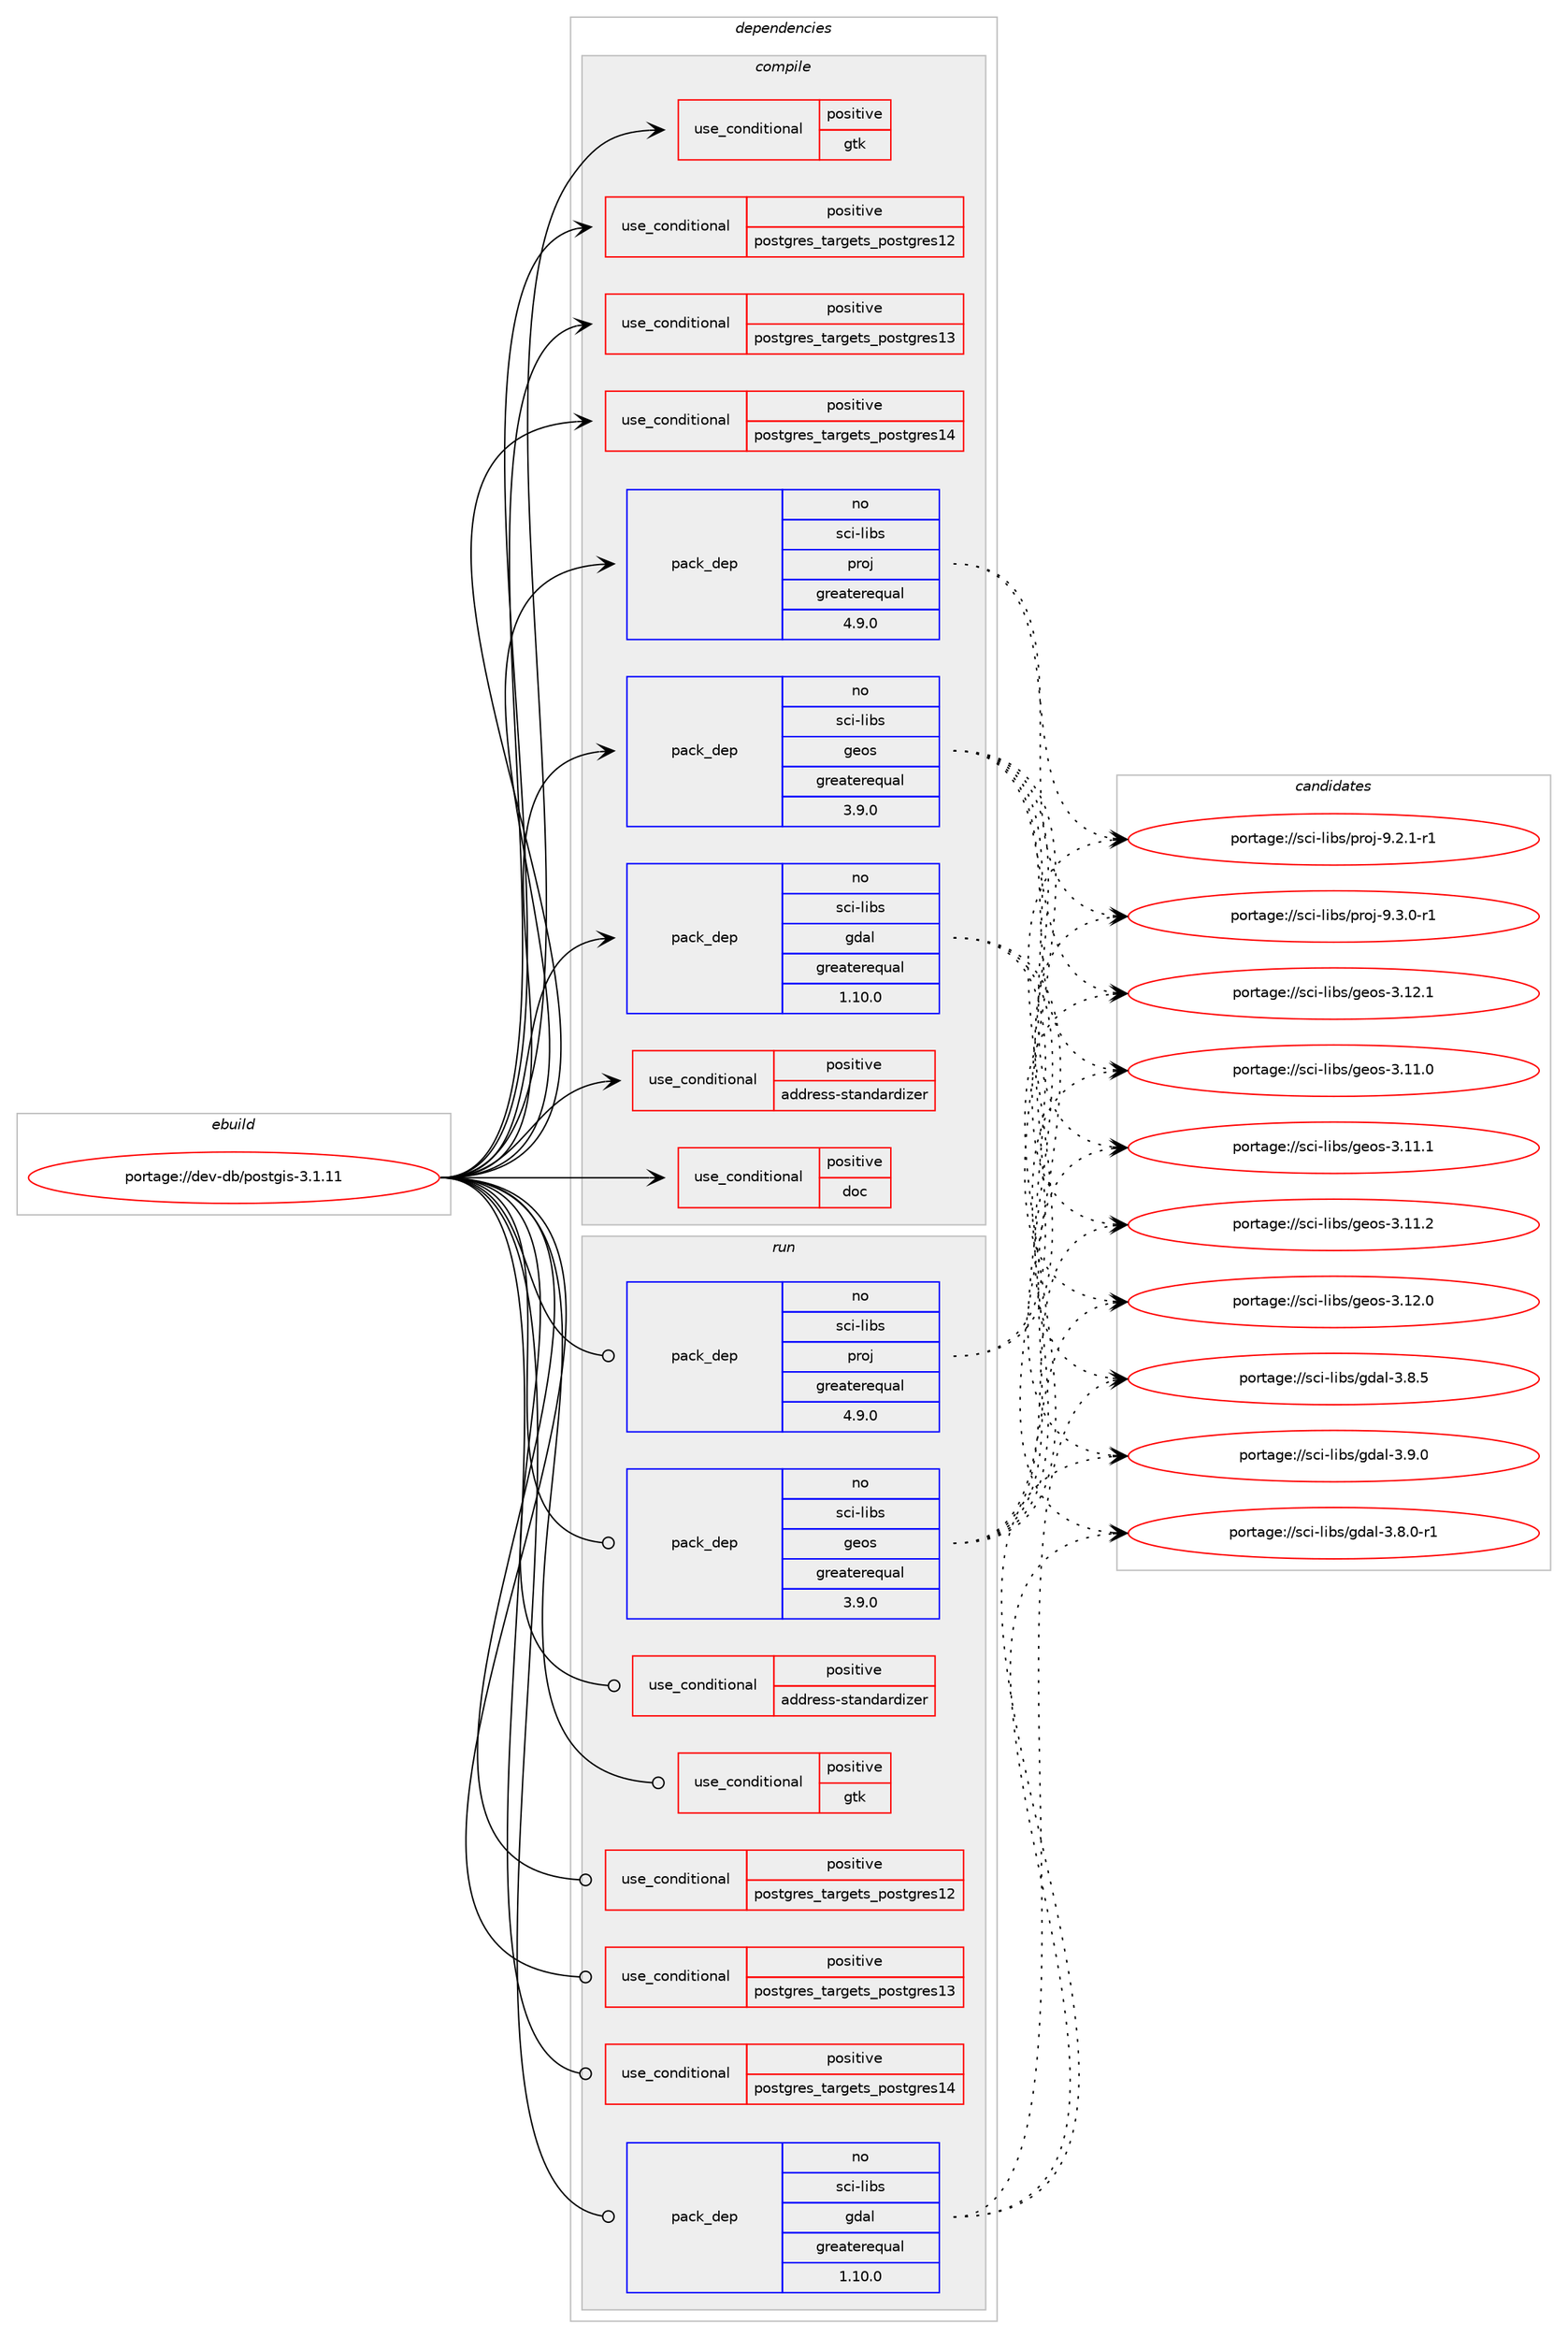 digraph prolog {

# *************
# Graph options
# *************

newrank=true;
concentrate=true;
compound=true;
graph [rankdir=LR,fontname=Helvetica,fontsize=10,ranksep=1.5];#, ranksep=2.5, nodesep=0.2];
edge  [arrowhead=vee];
node  [fontname=Helvetica,fontsize=10];

# **********
# The ebuild
# **********

subgraph cluster_leftcol {
color=gray;
rank=same;
label=<<i>ebuild</i>>;
id [label="portage://dev-db/postgis-3.1.11", color=red, width=4, href="../dev-db/postgis-3.1.11.svg"];
}

# ****************
# The dependencies
# ****************

subgraph cluster_midcol {
color=gray;
label=<<i>dependencies</i>>;
subgraph cluster_compile {
fillcolor="#eeeeee";
style=filled;
label=<<i>compile</i>>;
subgraph cond17643 {
dependency31424 [label=<<TABLE BORDER="0" CELLBORDER="1" CELLSPACING="0" CELLPADDING="4"><TR><TD ROWSPAN="3" CELLPADDING="10">use_conditional</TD></TR><TR><TD>positive</TD></TR><TR><TD>address-standardizer</TD></TR></TABLE>>, shape=none, color=red];
# *** BEGIN UNKNOWN DEPENDENCY TYPE (TODO) ***
# dependency31424 -> package_dependency(portage://dev-db/postgis-3.1.11,install,no,dev-libs,libpcre2,none,[,,],[],[])
# *** END UNKNOWN DEPENDENCY TYPE (TODO) ***

}
id:e -> dependency31424:w [weight=20,style="solid",arrowhead="vee"];
subgraph cond17644 {
dependency31425 [label=<<TABLE BORDER="0" CELLBORDER="1" CELLSPACING="0" CELLPADDING="4"><TR><TD ROWSPAN="3" CELLPADDING="10">use_conditional</TD></TR><TR><TD>positive</TD></TR><TR><TD>doc</TD></TR></TABLE>>, shape=none, color=red];
# *** BEGIN UNKNOWN DEPENDENCY TYPE (TODO) ***
# dependency31425 -> package_dependency(portage://dev-db/postgis-3.1.11,install,no,app-text,docbook-xsl-stylesheets,none,[,,],[],[])
# *** END UNKNOWN DEPENDENCY TYPE (TODO) ***

# *** BEGIN UNKNOWN DEPENDENCY TYPE (TODO) ***
# dependency31425 -> package_dependency(portage://dev-db/postgis-3.1.11,install,no,app-text,docbook-xml-dtd,none,[,,],[slot(4.5)],[])
# *** END UNKNOWN DEPENDENCY TYPE (TODO) ***

# *** BEGIN UNKNOWN DEPENDENCY TYPE (TODO) ***
# dependency31425 -> package_dependency(portage://dev-db/postgis-3.1.11,install,no,dev-libs,libxslt,none,[,,],[],[])
# *** END UNKNOWN DEPENDENCY TYPE (TODO) ***

# *** BEGIN UNKNOWN DEPENDENCY TYPE (TODO) ***
# dependency31425 -> package_dependency(portage://dev-db/postgis-3.1.11,install,no,virtual,imagemagick-tools,none,[,,],[],[use(enable(png),none)])
# *** END UNKNOWN DEPENDENCY TYPE (TODO) ***

}
id:e -> dependency31425:w [weight=20,style="solid",arrowhead="vee"];
subgraph cond17645 {
dependency31426 [label=<<TABLE BORDER="0" CELLBORDER="1" CELLSPACING="0" CELLPADDING="4"><TR><TD ROWSPAN="3" CELLPADDING="10">use_conditional</TD></TR><TR><TD>positive</TD></TR><TR><TD>gtk</TD></TR></TABLE>>, shape=none, color=red];
# *** BEGIN UNKNOWN DEPENDENCY TYPE (TODO) ***
# dependency31426 -> package_dependency(portage://dev-db/postgis-3.1.11,install,no,x11-libs,gtk+,none,[,,],[slot(2)],[])
# *** END UNKNOWN DEPENDENCY TYPE (TODO) ***

}
id:e -> dependency31426:w [weight=20,style="solid",arrowhead="vee"];
subgraph cond17646 {
dependency31427 [label=<<TABLE BORDER="0" CELLBORDER="1" CELLSPACING="0" CELLPADDING="4"><TR><TD ROWSPAN="3" CELLPADDING="10">use_conditional</TD></TR><TR><TD>positive</TD></TR><TR><TD>postgres_targets_postgres12</TD></TR></TABLE>>, shape=none, color=red];
# *** BEGIN UNKNOWN DEPENDENCY TYPE (TODO) ***
# dependency31427 -> package_dependency(portage://dev-db/postgis-3.1.11,install,no,dev-db,postgresql,none,[,,],[slot(12),equal],[use(enable(server),none)])
# *** END UNKNOWN DEPENDENCY TYPE (TODO) ***

}
id:e -> dependency31427:w [weight=20,style="solid",arrowhead="vee"];
subgraph cond17647 {
dependency31428 [label=<<TABLE BORDER="0" CELLBORDER="1" CELLSPACING="0" CELLPADDING="4"><TR><TD ROWSPAN="3" CELLPADDING="10">use_conditional</TD></TR><TR><TD>positive</TD></TR><TR><TD>postgres_targets_postgres13</TD></TR></TABLE>>, shape=none, color=red];
# *** BEGIN UNKNOWN DEPENDENCY TYPE (TODO) ***
# dependency31428 -> package_dependency(portage://dev-db/postgis-3.1.11,install,no,dev-db,postgresql,none,[,,],[slot(13),equal],[use(enable(server),none)])
# *** END UNKNOWN DEPENDENCY TYPE (TODO) ***

}
id:e -> dependency31428:w [weight=20,style="solid",arrowhead="vee"];
subgraph cond17648 {
dependency31429 [label=<<TABLE BORDER="0" CELLBORDER="1" CELLSPACING="0" CELLPADDING="4"><TR><TD ROWSPAN="3" CELLPADDING="10">use_conditional</TD></TR><TR><TD>positive</TD></TR><TR><TD>postgres_targets_postgres14</TD></TR></TABLE>>, shape=none, color=red];
# *** BEGIN UNKNOWN DEPENDENCY TYPE (TODO) ***
# dependency31429 -> package_dependency(portage://dev-db/postgis-3.1.11,install,no,dev-db,postgresql,none,[,,],[slot(14),equal],[use(enable(server),none)])
# *** END UNKNOWN DEPENDENCY TYPE (TODO) ***

}
id:e -> dependency31429:w [weight=20,style="solid",arrowhead="vee"];
# *** BEGIN UNKNOWN DEPENDENCY TYPE (TODO) ***
# id -> package_dependency(portage://dev-db/postgis-3.1.11,install,no,dev-libs,json-c,none,[,,],any_same_slot,[])
# *** END UNKNOWN DEPENDENCY TYPE (TODO) ***

# *** BEGIN UNKNOWN DEPENDENCY TYPE (TODO) ***
# id -> package_dependency(portage://dev-db/postgis-3.1.11,install,no,dev-libs,libxml2,none,[,,],[slot(2)],[])
# *** END UNKNOWN DEPENDENCY TYPE (TODO) ***

# *** BEGIN UNKNOWN DEPENDENCY TYPE (TODO) ***
# id -> package_dependency(portage://dev-db/postgis-3.1.11,install,no,dev-libs,protobuf-c,none,[,,],any_same_slot,[])
# *** END UNKNOWN DEPENDENCY TYPE (TODO) ***

subgraph pack12864 {
dependency31430 [label=<<TABLE BORDER="0" CELLBORDER="1" CELLSPACING="0" CELLPADDING="4" WIDTH="220"><TR><TD ROWSPAN="6" CELLPADDING="30">pack_dep</TD></TR><TR><TD WIDTH="110">no</TD></TR><TR><TD>sci-libs</TD></TR><TR><TD>gdal</TD></TR><TR><TD>greaterequal</TD></TR><TR><TD>1.10.0</TD></TR></TABLE>>, shape=none, color=blue];
}
id:e -> dependency31430:w [weight=20,style="solid",arrowhead="vee"];
subgraph pack12865 {
dependency31431 [label=<<TABLE BORDER="0" CELLBORDER="1" CELLSPACING="0" CELLPADDING="4" WIDTH="220"><TR><TD ROWSPAN="6" CELLPADDING="30">pack_dep</TD></TR><TR><TD WIDTH="110">no</TD></TR><TR><TD>sci-libs</TD></TR><TR><TD>geos</TD></TR><TR><TD>greaterequal</TD></TR><TR><TD>3.9.0</TD></TR></TABLE>>, shape=none, color=blue];
}
id:e -> dependency31431:w [weight=20,style="solid",arrowhead="vee"];
subgraph pack12866 {
dependency31432 [label=<<TABLE BORDER="0" CELLBORDER="1" CELLSPACING="0" CELLPADDING="4" WIDTH="220"><TR><TD ROWSPAN="6" CELLPADDING="30">pack_dep</TD></TR><TR><TD WIDTH="110">no</TD></TR><TR><TD>sci-libs</TD></TR><TR><TD>proj</TD></TR><TR><TD>greaterequal</TD></TR><TR><TD>4.9.0</TD></TR></TABLE>>, shape=none, color=blue];
}
id:e -> dependency31432:w [weight=20,style="solid",arrowhead="vee"];
# *** BEGIN UNKNOWN DEPENDENCY TYPE (TODO) ***
# id -> package_dependency(portage://dev-db/postgis-3.1.11,install,no,virtual,pkgconfig,none,[,,],[],[])
# *** END UNKNOWN DEPENDENCY TYPE (TODO) ***

}
subgraph cluster_compileandrun {
fillcolor="#eeeeee";
style=filled;
label=<<i>compile and run</i>>;
}
subgraph cluster_run {
fillcolor="#eeeeee";
style=filled;
label=<<i>run</i>>;
subgraph cond17649 {
dependency31433 [label=<<TABLE BORDER="0" CELLBORDER="1" CELLSPACING="0" CELLPADDING="4"><TR><TD ROWSPAN="3" CELLPADDING="10">use_conditional</TD></TR><TR><TD>positive</TD></TR><TR><TD>address-standardizer</TD></TR></TABLE>>, shape=none, color=red];
# *** BEGIN UNKNOWN DEPENDENCY TYPE (TODO) ***
# dependency31433 -> package_dependency(portage://dev-db/postgis-3.1.11,run,no,dev-libs,libpcre2,none,[,,],[],[])
# *** END UNKNOWN DEPENDENCY TYPE (TODO) ***

}
id:e -> dependency31433:w [weight=20,style="solid",arrowhead="odot"];
subgraph cond17650 {
dependency31434 [label=<<TABLE BORDER="0" CELLBORDER="1" CELLSPACING="0" CELLPADDING="4"><TR><TD ROWSPAN="3" CELLPADDING="10">use_conditional</TD></TR><TR><TD>positive</TD></TR><TR><TD>gtk</TD></TR></TABLE>>, shape=none, color=red];
# *** BEGIN UNKNOWN DEPENDENCY TYPE (TODO) ***
# dependency31434 -> package_dependency(portage://dev-db/postgis-3.1.11,run,no,x11-libs,gtk+,none,[,,],[slot(2)],[])
# *** END UNKNOWN DEPENDENCY TYPE (TODO) ***

}
id:e -> dependency31434:w [weight=20,style="solid",arrowhead="odot"];
subgraph cond17651 {
dependency31435 [label=<<TABLE BORDER="0" CELLBORDER="1" CELLSPACING="0" CELLPADDING="4"><TR><TD ROWSPAN="3" CELLPADDING="10">use_conditional</TD></TR><TR><TD>positive</TD></TR><TR><TD>postgres_targets_postgres12</TD></TR></TABLE>>, shape=none, color=red];
# *** BEGIN UNKNOWN DEPENDENCY TYPE (TODO) ***
# dependency31435 -> package_dependency(portage://dev-db/postgis-3.1.11,run,no,dev-db,postgresql,none,[,,],[slot(12),equal],[use(enable(server),none)])
# *** END UNKNOWN DEPENDENCY TYPE (TODO) ***

}
id:e -> dependency31435:w [weight=20,style="solid",arrowhead="odot"];
subgraph cond17652 {
dependency31436 [label=<<TABLE BORDER="0" CELLBORDER="1" CELLSPACING="0" CELLPADDING="4"><TR><TD ROWSPAN="3" CELLPADDING="10">use_conditional</TD></TR><TR><TD>positive</TD></TR><TR><TD>postgres_targets_postgres13</TD></TR></TABLE>>, shape=none, color=red];
# *** BEGIN UNKNOWN DEPENDENCY TYPE (TODO) ***
# dependency31436 -> package_dependency(portage://dev-db/postgis-3.1.11,run,no,dev-db,postgresql,none,[,,],[slot(13),equal],[use(enable(server),none)])
# *** END UNKNOWN DEPENDENCY TYPE (TODO) ***

}
id:e -> dependency31436:w [weight=20,style="solid",arrowhead="odot"];
subgraph cond17653 {
dependency31437 [label=<<TABLE BORDER="0" CELLBORDER="1" CELLSPACING="0" CELLPADDING="4"><TR><TD ROWSPAN="3" CELLPADDING="10">use_conditional</TD></TR><TR><TD>positive</TD></TR><TR><TD>postgres_targets_postgres14</TD></TR></TABLE>>, shape=none, color=red];
# *** BEGIN UNKNOWN DEPENDENCY TYPE (TODO) ***
# dependency31437 -> package_dependency(portage://dev-db/postgis-3.1.11,run,no,dev-db,postgresql,none,[,,],[slot(14),equal],[use(enable(server),none)])
# *** END UNKNOWN DEPENDENCY TYPE (TODO) ***

}
id:e -> dependency31437:w [weight=20,style="solid",arrowhead="odot"];
# *** BEGIN UNKNOWN DEPENDENCY TYPE (TODO) ***
# id -> package_dependency(portage://dev-db/postgis-3.1.11,run,no,dev-libs,json-c,none,[,,],any_same_slot,[])
# *** END UNKNOWN DEPENDENCY TYPE (TODO) ***

# *** BEGIN UNKNOWN DEPENDENCY TYPE (TODO) ***
# id -> package_dependency(portage://dev-db/postgis-3.1.11,run,no,dev-libs,libxml2,none,[,,],[slot(2)],[])
# *** END UNKNOWN DEPENDENCY TYPE (TODO) ***

# *** BEGIN UNKNOWN DEPENDENCY TYPE (TODO) ***
# id -> package_dependency(portage://dev-db/postgis-3.1.11,run,no,dev-libs,protobuf-c,none,[,,],any_same_slot,[])
# *** END UNKNOWN DEPENDENCY TYPE (TODO) ***

subgraph pack12867 {
dependency31438 [label=<<TABLE BORDER="0" CELLBORDER="1" CELLSPACING="0" CELLPADDING="4" WIDTH="220"><TR><TD ROWSPAN="6" CELLPADDING="30">pack_dep</TD></TR><TR><TD WIDTH="110">no</TD></TR><TR><TD>sci-libs</TD></TR><TR><TD>gdal</TD></TR><TR><TD>greaterequal</TD></TR><TR><TD>1.10.0</TD></TR></TABLE>>, shape=none, color=blue];
}
id:e -> dependency31438:w [weight=20,style="solid",arrowhead="odot"];
subgraph pack12868 {
dependency31439 [label=<<TABLE BORDER="0" CELLBORDER="1" CELLSPACING="0" CELLPADDING="4" WIDTH="220"><TR><TD ROWSPAN="6" CELLPADDING="30">pack_dep</TD></TR><TR><TD WIDTH="110">no</TD></TR><TR><TD>sci-libs</TD></TR><TR><TD>geos</TD></TR><TR><TD>greaterequal</TD></TR><TR><TD>3.9.0</TD></TR></TABLE>>, shape=none, color=blue];
}
id:e -> dependency31439:w [weight=20,style="solid",arrowhead="odot"];
subgraph pack12869 {
dependency31440 [label=<<TABLE BORDER="0" CELLBORDER="1" CELLSPACING="0" CELLPADDING="4" WIDTH="220"><TR><TD ROWSPAN="6" CELLPADDING="30">pack_dep</TD></TR><TR><TD WIDTH="110">no</TD></TR><TR><TD>sci-libs</TD></TR><TR><TD>proj</TD></TR><TR><TD>greaterequal</TD></TR><TR><TD>4.9.0</TD></TR></TABLE>>, shape=none, color=blue];
}
id:e -> dependency31440:w [weight=20,style="solid",arrowhead="odot"];
}
}

# **************
# The candidates
# **************

subgraph cluster_choices {
rank=same;
color=gray;
label=<<i>candidates</i>>;

subgraph choice12864 {
color=black;
nodesep=1;
choice11599105451081059811547103100971084551465646484511449 [label="portage://sci-libs/gdal-3.8.0-r1", color=red, width=4,href="../sci-libs/gdal-3.8.0-r1.svg"];
choice1159910545108105981154710310097108455146564653 [label="portage://sci-libs/gdal-3.8.5", color=red, width=4,href="../sci-libs/gdal-3.8.5.svg"];
choice1159910545108105981154710310097108455146574648 [label="portage://sci-libs/gdal-3.9.0", color=red, width=4,href="../sci-libs/gdal-3.9.0.svg"];
dependency31430:e -> choice11599105451081059811547103100971084551465646484511449:w [style=dotted,weight="100"];
dependency31430:e -> choice1159910545108105981154710310097108455146564653:w [style=dotted,weight="100"];
dependency31430:e -> choice1159910545108105981154710310097108455146574648:w [style=dotted,weight="100"];
}
subgraph choice12865 {
color=black;
nodesep=1;
choice1159910545108105981154710310111111545514649494648 [label="portage://sci-libs/geos-3.11.0", color=red, width=4,href="../sci-libs/geos-3.11.0.svg"];
choice1159910545108105981154710310111111545514649494649 [label="portage://sci-libs/geos-3.11.1", color=red, width=4,href="../sci-libs/geos-3.11.1.svg"];
choice1159910545108105981154710310111111545514649494650 [label="portage://sci-libs/geos-3.11.2", color=red, width=4,href="../sci-libs/geos-3.11.2.svg"];
choice1159910545108105981154710310111111545514649504648 [label="portage://sci-libs/geos-3.12.0", color=red, width=4,href="../sci-libs/geos-3.12.0.svg"];
choice1159910545108105981154710310111111545514649504649 [label="portage://sci-libs/geos-3.12.1", color=red, width=4,href="../sci-libs/geos-3.12.1.svg"];
dependency31431:e -> choice1159910545108105981154710310111111545514649494648:w [style=dotted,weight="100"];
dependency31431:e -> choice1159910545108105981154710310111111545514649494649:w [style=dotted,weight="100"];
dependency31431:e -> choice1159910545108105981154710310111111545514649494650:w [style=dotted,weight="100"];
dependency31431:e -> choice1159910545108105981154710310111111545514649504648:w [style=dotted,weight="100"];
dependency31431:e -> choice1159910545108105981154710310111111545514649504649:w [style=dotted,weight="100"];
}
subgraph choice12866 {
color=black;
nodesep=1;
choice115991054510810598115471121141111064557465046494511449 [label="portage://sci-libs/proj-9.2.1-r1", color=red, width=4,href="../sci-libs/proj-9.2.1-r1.svg"];
choice115991054510810598115471121141111064557465146484511449 [label="portage://sci-libs/proj-9.3.0-r1", color=red, width=4,href="../sci-libs/proj-9.3.0-r1.svg"];
dependency31432:e -> choice115991054510810598115471121141111064557465046494511449:w [style=dotted,weight="100"];
dependency31432:e -> choice115991054510810598115471121141111064557465146484511449:w [style=dotted,weight="100"];
}
subgraph choice12867 {
color=black;
nodesep=1;
choice11599105451081059811547103100971084551465646484511449 [label="portage://sci-libs/gdal-3.8.0-r1", color=red, width=4,href="../sci-libs/gdal-3.8.0-r1.svg"];
choice1159910545108105981154710310097108455146564653 [label="portage://sci-libs/gdal-3.8.5", color=red, width=4,href="../sci-libs/gdal-3.8.5.svg"];
choice1159910545108105981154710310097108455146574648 [label="portage://sci-libs/gdal-3.9.0", color=red, width=4,href="../sci-libs/gdal-3.9.0.svg"];
dependency31438:e -> choice11599105451081059811547103100971084551465646484511449:w [style=dotted,weight="100"];
dependency31438:e -> choice1159910545108105981154710310097108455146564653:w [style=dotted,weight="100"];
dependency31438:e -> choice1159910545108105981154710310097108455146574648:w [style=dotted,weight="100"];
}
subgraph choice12868 {
color=black;
nodesep=1;
choice1159910545108105981154710310111111545514649494648 [label="portage://sci-libs/geos-3.11.0", color=red, width=4,href="../sci-libs/geos-3.11.0.svg"];
choice1159910545108105981154710310111111545514649494649 [label="portage://sci-libs/geos-3.11.1", color=red, width=4,href="../sci-libs/geos-3.11.1.svg"];
choice1159910545108105981154710310111111545514649494650 [label="portage://sci-libs/geos-3.11.2", color=red, width=4,href="../sci-libs/geos-3.11.2.svg"];
choice1159910545108105981154710310111111545514649504648 [label="portage://sci-libs/geos-3.12.0", color=red, width=4,href="../sci-libs/geos-3.12.0.svg"];
choice1159910545108105981154710310111111545514649504649 [label="portage://sci-libs/geos-3.12.1", color=red, width=4,href="../sci-libs/geos-3.12.1.svg"];
dependency31439:e -> choice1159910545108105981154710310111111545514649494648:w [style=dotted,weight="100"];
dependency31439:e -> choice1159910545108105981154710310111111545514649494649:w [style=dotted,weight="100"];
dependency31439:e -> choice1159910545108105981154710310111111545514649494650:w [style=dotted,weight="100"];
dependency31439:e -> choice1159910545108105981154710310111111545514649504648:w [style=dotted,weight="100"];
dependency31439:e -> choice1159910545108105981154710310111111545514649504649:w [style=dotted,weight="100"];
}
subgraph choice12869 {
color=black;
nodesep=1;
choice115991054510810598115471121141111064557465046494511449 [label="portage://sci-libs/proj-9.2.1-r1", color=red, width=4,href="../sci-libs/proj-9.2.1-r1.svg"];
choice115991054510810598115471121141111064557465146484511449 [label="portage://sci-libs/proj-9.3.0-r1", color=red, width=4,href="../sci-libs/proj-9.3.0-r1.svg"];
dependency31440:e -> choice115991054510810598115471121141111064557465046494511449:w [style=dotted,weight="100"];
dependency31440:e -> choice115991054510810598115471121141111064557465146484511449:w [style=dotted,weight="100"];
}
}

}
